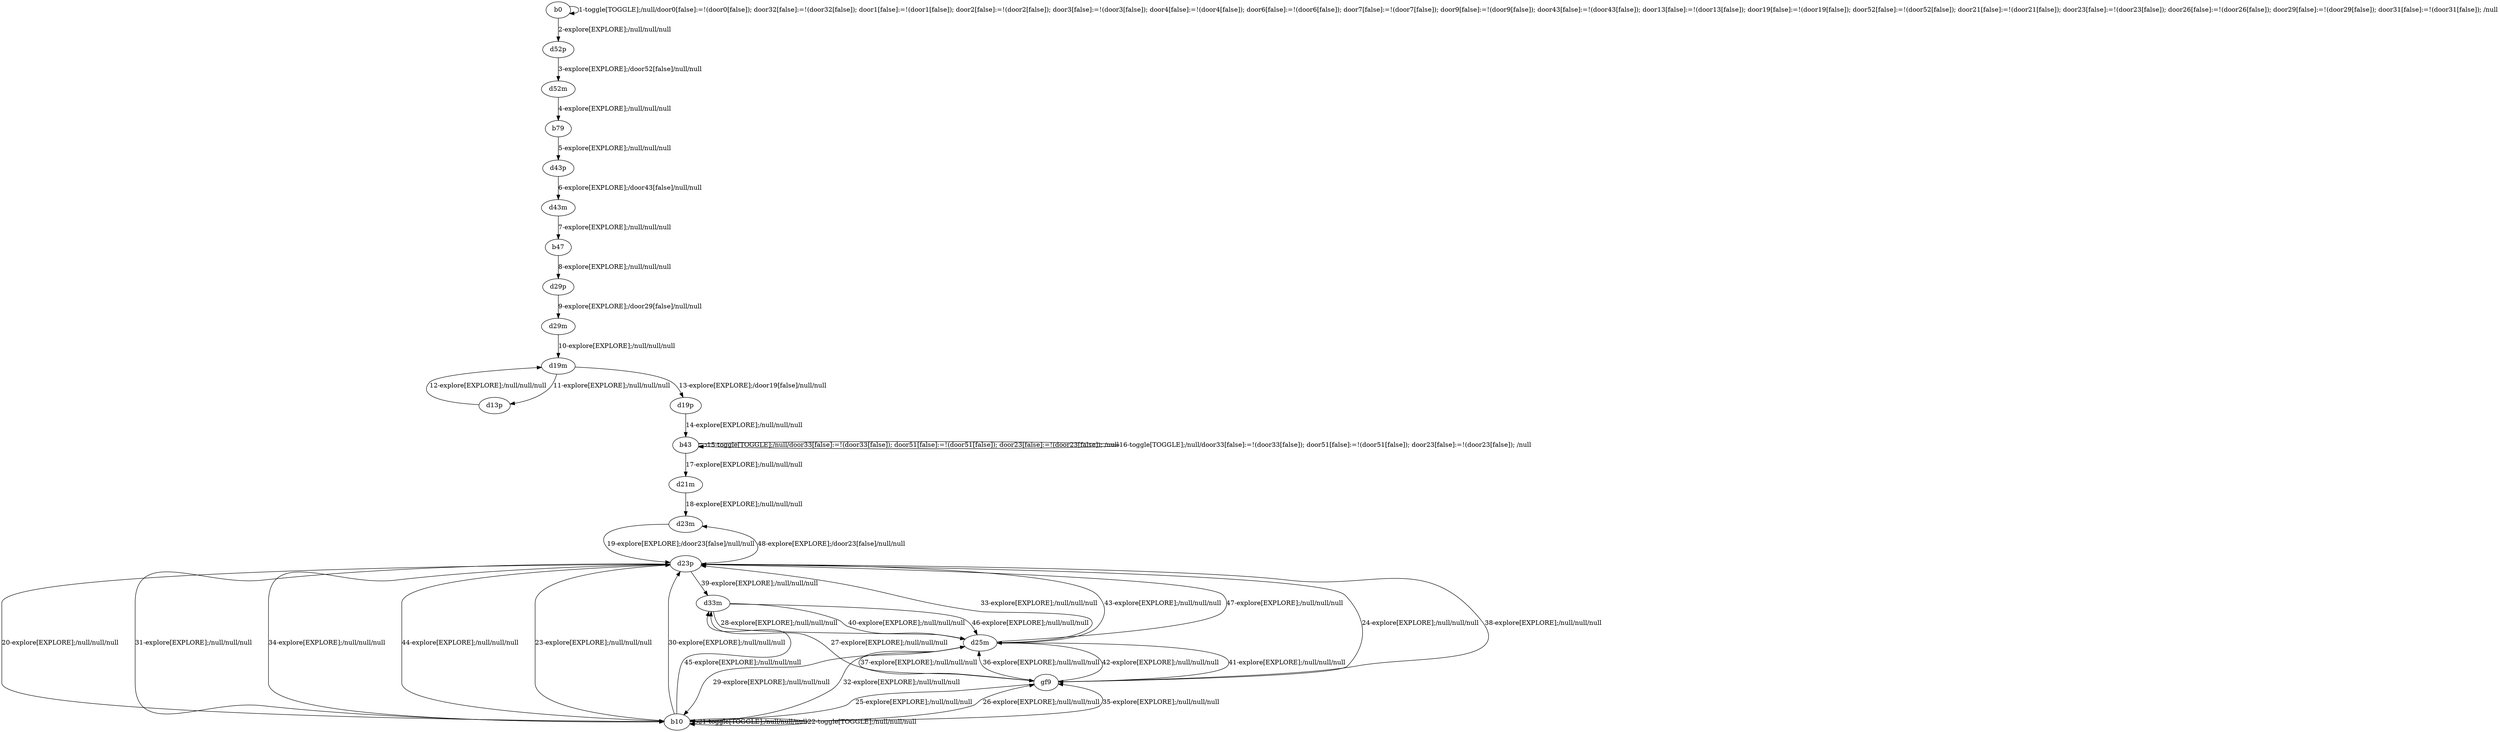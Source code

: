 # Total number of goals covered by this test: 1
# d23p --> d23m

digraph g {
"b0" -> "b0" [label = "1-toggle[TOGGLE];/null/door0[false]:=!(door0[false]); door32[false]:=!(door32[false]); door1[false]:=!(door1[false]); door2[false]:=!(door2[false]); door3[false]:=!(door3[false]); door4[false]:=!(door4[false]); door6[false]:=!(door6[false]); door7[false]:=!(door7[false]); door9[false]:=!(door9[false]); door43[false]:=!(door43[false]); door13[false]:=!(door13[false]); door19[false]:=!(door19[false]); door52[false]:=!(door52[false]); door21[false]:=!(door21[false]); door23[false]:=!(door23[false]); door26[false]:=!(door26[false]); door29[false]:=!(door29[false]); door31[false]:=!(door31[false]); /null"];
"b0" -> "d52p" [label = "2-explore[EXPLORE];/null/null/null"];
"d52p" -> "d52m" [label = "3-explore[EXPLORE];/door52[false]/null/null"];
"d52m" -> "b79" [label = "4-explore[EXPLORE];/null/null/null"];
"b79" -> "d43p" [label = "5-explore[EXPLORE];/null/null/null"];
"d43p" -> "d43m" [label = "6-explore[EXPLORE];/door43[false]/null/null"];
"d43m" -> "b47" [label = "7-explore[EXPLORE];/null/null/null"];
"b47" -> "d29p" [label = "8-explore[EXPLORE];/null/null/null"];
"d29p" -> "d29m" [label = "9-explore[EXPLORE];/door29[false]/null/null"];
"d29m" -> "d19m" [label = "10-explore[EXPLORE];/null/null/null"];
"d19m" -> "d13p" [label = "11-explore[EXPLORE];/null/null/null"];
"d13p" -> "d19m" [label = "12-explore[EXPLORE];/null/null/null"];
"d19m" -> "d19p" [label = "13-explore[EXPLORE];/door19[false]/null/null"];
"d19p" -> "b43" [label = "14-explore[EXPLORE];/null/null/null"];
"b43" -> "b43" [label = "15-toggle[TOGGLE];/null/door33[false]:=!(door33[false]); door51[false]:=!(door51[false]); door23[false]:=!(door23[false]); /null"];
"b43" -> "b43" [label = "16-toggle[TOGGLE];/null/door33[false]:=!(door33[false]); door51[false]:=!(door51[false]); door23[false]:=!(door23[false]); /null"];
"b43" -> "d21m" [label = "17-explore[EXPLORE];/null/null/null"];
"d21m" -> "d23m" [label = "18-explore[EXPLORE];/null/null/null"];
"d23m" -> "d23p" [label = "19-explore[EXPLORE];/door23[false]/null/null"];
"d23p" -> "b10" [label = "20-explore[EXPLORE];/null/null/null"];
"b10" -> "b10" [label = "21-toggle[TOGGLE];/null/null/null"];
"b10" -> "b10" [label = "22-toggle[TOGGLE];/null/null/null"];
"b10" -> "d23p" [label = "23-explore[EXPLORE];/null/null/null"];
"d23p" -> "gf9" [label = "24-explore[EXPLORE];/null/null/null"];
"gf9" -> "b10" [label = "25-explore[EXPLORE];/null/null/null"];
"b10" -> "gf9" [label = "26-explore[EXPLORE];/null/null/null"];
"gf9" -> "d33m" [label = "27-explore[EXPLORE];/null/null/null"];
"d33m" -> "d25m" [label = "28-explore[EXPLORE];/null/null/null"];
"d25m" -> "b10" [label = "29-explore[EXPLORE];/null/null/null"];
"b10" -> "d23p" [label = "30-explore[EXPLORE];/null/null/null"];
"d23p" -> "b10" [label = "31-explore[EXPLORE];/null/null/null"];
"b10" -> "d25m" [label = "32-explore[EXPLORE];/null/null/null"];
"d25m" -> "d23p" [label = "33-explore[EXPLORE];/null/null/null"];
"d23p" -> "b10" [label = "34-explore[EXPLORE];/null/null/null"];
"b10" -> "gf9" [label = "35-explore[EXPLORE];/null/null/null"];
"gf9" -> "d25m" [label = "36-explore[EXPLORE];/null/null/null"];
"d25m" -> "gf9" [label = "37-explore[EXPLORE];/null/null/null"];
"gf9" -> "d23p" [label = "38-explore[EXPLORE];/null/null/null"];
"d23p" -> "d33m" [label = "39-explore[EXPLORE];/null/null/null"];
"d33m" -> "d25m" [label = "40-explore[EXPLORE];/null/null/null"];
"d25m" -> "gf9" [label = "41-explore[EXPLORE];/null/null/null"];
"gf9" -> "d25m" [label = "42-explore[EXPLORE];/null/null/null"];
"d25m" -> "d23p" [label = "43-explore[EXPLORE];/null/null/null"];
"d23p" -> "b10" [label = "44-explore[EXPLORE];/null/null/null"];
"b10" -> "d33m" [label = "45-explore[EXPLORE];/null/null/null"];
"d33m" -> "d25m" [label = "46-explore[EXPLORE];/null/null/null"];
"d25m" -> "d23p" [label = "47-explore[EXPLORE];/null/null/null"];
"d23p" -> "d23m" [label = "48-explore[EXPLORE];/door23[false]/null/null"];
}